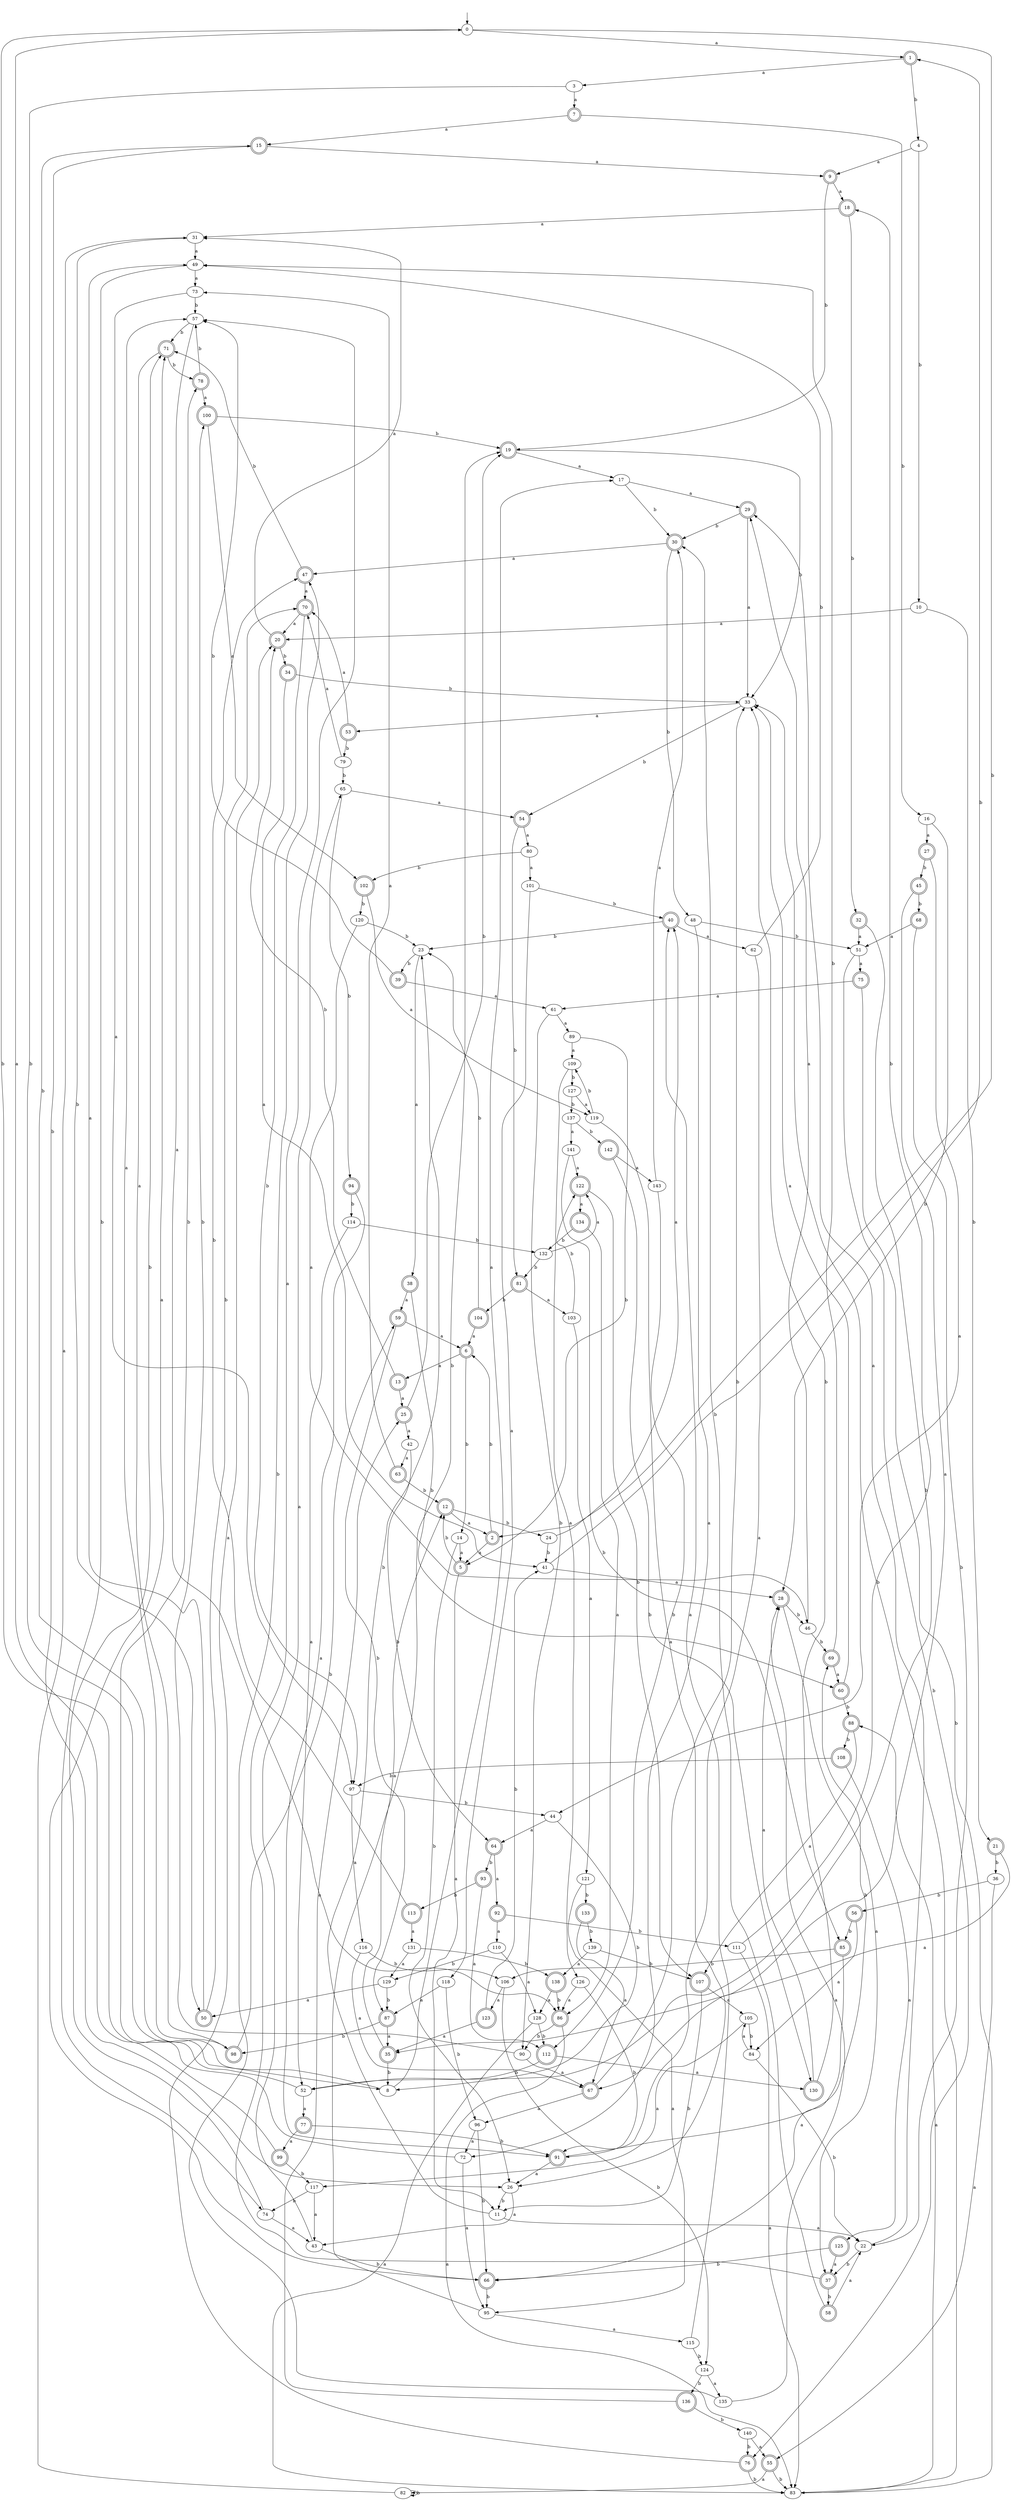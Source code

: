 digraph RandomDFA {
  __start0 [label="", shape=none];
  __start0 -> 0 [label=""];
  0 [shape=circle]
  0 -> 1 [label="a"]
  0 -> 2 [label="b"]
  1 [shape=doublecircle]
  1 -> 3 [label="a"]
  1 -> 4 [label="b"]
  2 [shape=doublecircle]
  2 -> 5 [label="a"]
  2 -> 6 [label="b"]
  3
  3 -> 7 [label="a"]
  3 -> 8 [label="b"]
  4
  4 -> 9 [label="a"]
  4 -> 10 [label="b"]
  5 [shape=doublecircle]
  5 -> 11 [label="a"]
  5 -> 12 [label="b"]
  6 [shape=doublecircle]
  6 -> 13 [label="a"]
  6 -> 14 [label="b"]
  7 [shape=doublecircle]
  7 -> 15 [label="a"]
  7 -> 16 [label="b"]
  8
  8 -> 17 [label="a"]
  8 -> 15 [label="b"]
  9 [shape=doublecircle]
  9 -> 18 [label="a"]
  9 -> 19 [label="b"]
  10
  10 -> 20 [label="a"]
  10 -> 21 [label="b"]
  11
  11 -> 22 [label="a"]
  11 -> 23 [label="b"]
  12 [shape=doublecircle]
  12 -> 2 [label="a"]
  12 -> 24 [label="b"]
  13 [shape=doublecircle]
  13 -> 25 [label="a"]
  13 -> 20 [label="b"]
  14
  14 -> 5 [label="a"]
  14 -> 26 [label="b"]
  15 [shape=doublecircle]
  15 -> 9 [label="a"]
  15 -> 26 [label="b"]
  16
  16 -> 27 [label="a"]
  16 -> 28 [label="b"]
  17
  17 -> 29 [label="a"]
  17 -> 30 [label="b"]
  18 [shape=doublecircle]
  18 -> 31 [label="a"]
  18 -> 32 [label="b"]
  19 [shape=doublecircle]
  19 -> 17 [label="a"]
  19 -> 33 [label="b"]
  20 [shape=doublecircle]
  20 -> 31 [label="a"]
  20 -> 34 [label="b"]
  21 [shape=doublecircle]
  21 -> 35 [label="a"]
  21 -> 36 [label="b"]
  22
  22 -> 29 [label="a"]
  22 -> 37 [label="b"]
  23
  23 -> 38 [label="a"]
  23 -> 39 [label="b"]
  24
  24 -> 40 [label="a"]
  24 -> 41 [label="b"]
  25 [shape=doublecircle]
  25 -> 42 [label="a"]
  25 -> 19 [label="b"]
  26
  26 -> 43 [label="a"]
  26 -> 11 [label="b"]
  27 [shape=doublecircle]
  27 -> 44 [label="a"]
  27 -> 45 [label="b"]
  28 [shape=doublecircle]
  28 -> 37 [label="a"]
  28 -> 46 [label="b"]
  29 [shape=doublecircle]
  29 -> 33 [label="a"]
  29 -> 30 [label="b"]
  30 [shape=doublecircle]
  30 -> 47 [label="a"]
  30 -> 48 [label="b"]
  31
  31 -> 49 [label="a"]
  31 -> 50 [label="b"]
  32 [shape=doublecircle]
  32 -> 51 [label="a"]
  32 -> 52 [label="b"]
  33
  33 -> 53 [label="a"]
  33 -> 54 [label="b"]
  34 [shape=doublecircle]
  34 -> 41 [label="a"]
  34 -> 33 [label="b"]
  35 [shape=doublecircle]
  35 -> 12 [label="a"]
  35 -> 8 [label="b"]
  36
  36 -> 55 [label="a"]
  36 -> 56 [label="b"]
  37 [shape=doublecircle]
  37 -> 57 [label="a"]
  37 -> 58 [label="b"]
  38 [shape=doublecircle]
  38 -> 59 [label="a"]
  38 -> 60 [label="b"]
  39 [shape=doublecircle]
  39 -> 61 [label="a"]
  39 -> 57 [label="b"]
  40 [shape=doublecircle]
  40 -> 62 [label="a"]
  40 -> 23 [label="b"]
  41
  41 -> 28 [label="a"]
  41 -> 1 [label="b"]
  42
  42 -> 63 [label="a"]
  42 -> 64 [label="b"]
  43
  43 -> 65 [label="a"]
  43 -> 66 [label="b"]
  44
  44 -> 64 [label="a"]
  44 -> 8 [label="b"]
  45 [shape=doublecircle]
  45 -> 67 [label="a"]
  45 -> 68 [label="b"]
  46
  46 -> 29 [label="a"]
  46 -> 69 [label="b"]
  47 [shape=doublecircle]
  47 -> 70 [label="a"]
  47 -> 71 [label="b"]
  48
  48 -> 72 [label="a"]
  48 -> 51 [label="b"]
  49
  49 -> 73 [label="a"]
  49 -> 74 [label="b"]
  50 [shape=doublecircle]
  50 -> 49 [label="a"]
  50 -> 70 [label="b"]
  51
  51 -> 75 [label="a"]
  51 -> 76 [label="b"]
  52
  52 -> 77 [label="a"]
  52 -> 78 [label="b"]
  53 [shape=doublecircle]
  53 -> 70 [label="a"]
  53 -> 79 [label="b"]
  54 [shape=doublecircle]
  54 -> 80 [label="a"]
  54 -> 81 [label="b"]
  55 [shape=doublecircle]
  55 -> 82 [label="a"]
  55 -> 83 [label="b"]
  56 [shape=doublecircle]
  56 -> 84 [label="a"]
  56 -> 85 [label="b"]
  57
  57 -> 86 [label="a"]
  57 -> 71 [label="b"]
  58 [shape=doublecircle]
  58 -> 22 [label="a"]
  58 -> 30 [label="b"]
  59 [shape=doublecircle]
  59 -> 6 [label="a"]
  59 -> 87 [label="b"]
  60 [shape=doublecircle]
  60 -> 33 [label="a"]
  60 -> 88 [label="b"]
  61
  61 -> 89 [label="a"]
  61 -> 90 [label="b"]
  62
  62 -> 91 [label="a"]
  62 -> 49 [label="b"]
  63 [shape=doublecircle]
  63 -> 73 [label="a"]
  63 -> 12 [label="b"]
  64 [shape=doublecircle]
  64 -> 92 [label="a"]
  64 -> 93 [label="b"]
  65
  65 -> 54 [label="a"]
  65 -> 94 [label="b"]
  66 [shape=doublecircle]
  66 -> 71 [label="a"]
  66 -> 95 [label="b"]
  67 [shape=doublecircle]
  67 -> 96 [label="a"]
  67 -> 33 [label="b"]
  68 [shape=doublecircle]
  68 -> 51 [label="a"]
  68 -> 22 [label="b"]
  69 [shape=doublecircle]
  69 -> 60 [label="a"]
  69 -> 49 [label="b"]
  70 [shape=doublecircle]
  70 -> 20 [label="a"]
  70 -> 97 [label="b"]
  71 [shape=doublecircle]
  71 -> 98 [label="a"]
  71 -> 78 [label="b"]
  72
  72 -> 95 [label="a"]
  72 -> 0 [label="b"]
  73
  73 -> 97 [label="a"]
  73 -> 57 [label="b"]
  74
  74 -> 43 [label="a"]
  74 -> 71 [label="b"]
  75 [shape=doublecircle]
  75 -> 61 [label="a"]
  75 -> 83 [label="b"]
  76 [shape=doublecircle]
  76 -> 20 [label="a"]
  76 -> 83 [label="b"]
  77 [shape=doublecircle]
  77 -> 99 [label="a"]
  77 -> 91 [label="b"]
  78 [shape=doublecircle]
  78 -> 100 [label="a"]
  78 -> 57 [label="b"]
  79
  79 -> 70 [label="a"]
  79 -> 65 [label="b"]
  80
  80 -> 101 [label="a"]
  80 -> 102 [label="b"]
  81 [shape=doublecircle]
  81 -> 103 [label="a"]
  81 -> 104 [label="b"]
  82
  82 -> 31 [label="a"]
  82 -> 82 [label="b"]
  83
  83 -> 88 [label="a"]
  83 -> 33 [label="b"]
  84
  84 -> 105 [label="a"]
  84 -> 22 [label="b"]
  85 [shape=doublecircle]
  85 -> 66 [label="a"]
  85 -> 106 [label="b"]
  86 [shape=doublecircle]
  86 -> 83 [label="a"]
  86 -> 90 [label="b"]
  87 [shape=doublecircle]
  87 -> 35 [label="a"]
  87 -> 98 [label="b"]
  88 [shape=doublecircle]
  88 -> 107 [label="a"]
  88 -> 108 [label="b"]
  89
  89 -> 109 [label="a"]
  89 -> 5 [label="b"]
  90
  90 -> 67 [label="a"]
  90 -> 100 [label="b"]
  91 [shape=doublecircle]
  91 -> 26 [label="a"]
  91 -> 69 [label="b"]
  92 [shape=doublecircle]
  92 -> 110 [label="a"]
  92 -> 111 [label="b"]
  93 [shape=doublecircle]
  93 -> 112 [label="a"]
  93 -> 113 [label="b"]
  94 [shape=doublecircle]
  94 -> 91 [label="a"]
  94 -> 114 [label="b"]
  95
  95 -> 115 [label="a"]
  95 -> 19 [label="b"]
  96
  96 -> 72 [label="a"]
  96 -> 66 [label="b"]
  97
  97 -> 116 [label="a"]
  97 -> 44 [label="b"]
  98 [shape=doublecircle]
  98 -> 57 [label="a"]
  98 -> 59 [label="b"]
  99 [shape=doublecircle]
  99 -> 0 [label="a"]
  99 -> 117 [label="b"]
  100 [shape=doublecircle]
  100 -> 102 [label="a"]
  100 -> 19 [label="b"]
  101
  101 -> 118 [label="a"]
  101 -> 40 [label="b"]
  102 [shape=doublecircle]
  102 -> 119 [label="a"]
  102 -> 120 [label="b"]
  103
  103 -> 121 [label="a"]
  103 -> 122 [label="b"]
  104 [shape=doublecircle]
  104 -> 6 [label="a"]
  104 -> 23 [label="b"]
  105
  105 -> 117 [label="a"]
  105 -> 84 [label="b"]
  106
  106 -> 123 [label="a"]
  106 -> 124 [label="b"]
  107 [shape=doublecircle]
  107 -> 105 [label="a"]
  107 -> 11 [label="b"]
  108 [shape=doublecircle]
  108 -> 125 [label="a"]
  108 -> 97 [label="b"]
  109
  109 -> 126 [label="a"]
  109 -> 127 [label="b"]
  110
  110 -> 128 [label="a"]
  110 -> 129 [label="b"]
  111
  111 -> 83 [label="a"]
  111 -> 18 [label="b"]
  112 [shape=doublecircle]
  112 -> 130 [label="a"]
  112 -> 52 [label="b"]
  113 [shape=doublecircle]
  113 -> 131 [label="a"]
  113 -> 47 [label="b"]
  114
  114 -> 52 [label="a"]
  114 -> 132 [label="b"]
  115
  115 -> 40 [label="a"]
  115 -> 124 [label="b"]
  116
  116 -> 67 [label="a"]
  116 -> 106 [label="b"]
  117
  117 -> 43 [label="a"]
  117 -> 74 [label="b"]
  118
  118 -> 87 [label="a"]
  118 -> 96 [label="b"]
  119
  119 -> 26 [label="a"]
  119 -> 109 [label="b"]
  120
  120 -> 46 [label="a"]
  120 -> 23 [label="b"]
  121
  121 -> 95 [label="a"]
  121 -> 133 [label="b"]
  122 [shape=doublecircle]
  122 -> 134 [label="a"]
  122 -> 107 [label="b"]
  123 [shape=doublecircle]
  123 -> 35 [label="a"]
  123 -> 41 [label="b"]
  124
  124 -> 135 [label="a"]
  124 -> 136 [label="b"]
  125 [shape=doublecircle]
  125 -> 37 [label="a"]
  125 -> 66 [label="b"]
  126
  126 -> 86 [label="a"]
  126 -> 91 [label="b"]
  127
  127 -> 119 [label="a"]
  127 -> 137 [label="b"]
  128
  128 -> 83 [label="a"]
  128 -> 112 [label="b"]
  129
  129 -> 50 [label="a"]
  129 -> 87 [label="b"]
  130 [shape=doublecircle]
  130 -> 28 [label="a"]
  130 -> 33 [label="b"]
  131
  131 -> 129 [label="a"]
  131 -> 138 [label="b"]
  132
  132 -> 122 [label="a"]
  132 -> 81 [label="b"]
  133 [shape=doublecircle]
  133 -> 67 [label="a"]
  133 -> 139 [label="b"]
  134 [shape=doublecircle]
  134 -> 86 [label="a"]
  134 -> 132 [label="b"]
  135
  135 -> 28 [label="a"]
  135 -> 47 [label="b"]
  136 [shape=doublecircle]
  136 -> 25 [label="a"]
  136 -> 140 [label="b"]
  137
  137 -> 141 [label="a"]
  137 -> 142 [label="b"]
  138 [shape=doublecircle]
  138 -> 128 [label="a"]
  138 -> 86 [label="b"]
  139
  139 -> 138 [label="a"]
  139 -> 107 [label="b"]
  140
  140 -> 55 [label="a"]
  140 -> 76 [label="b"]
  141
  141 -> 122 [label="a"]
  141 -> 85 [label="b"]
  142 [shape=doublecircle]
  142 -> 143 [label="a"]
  142 -> 130 [label="b"]
  143
  143 -> 30 [label="a"]
  143 -> 112 [label="b"]
}
